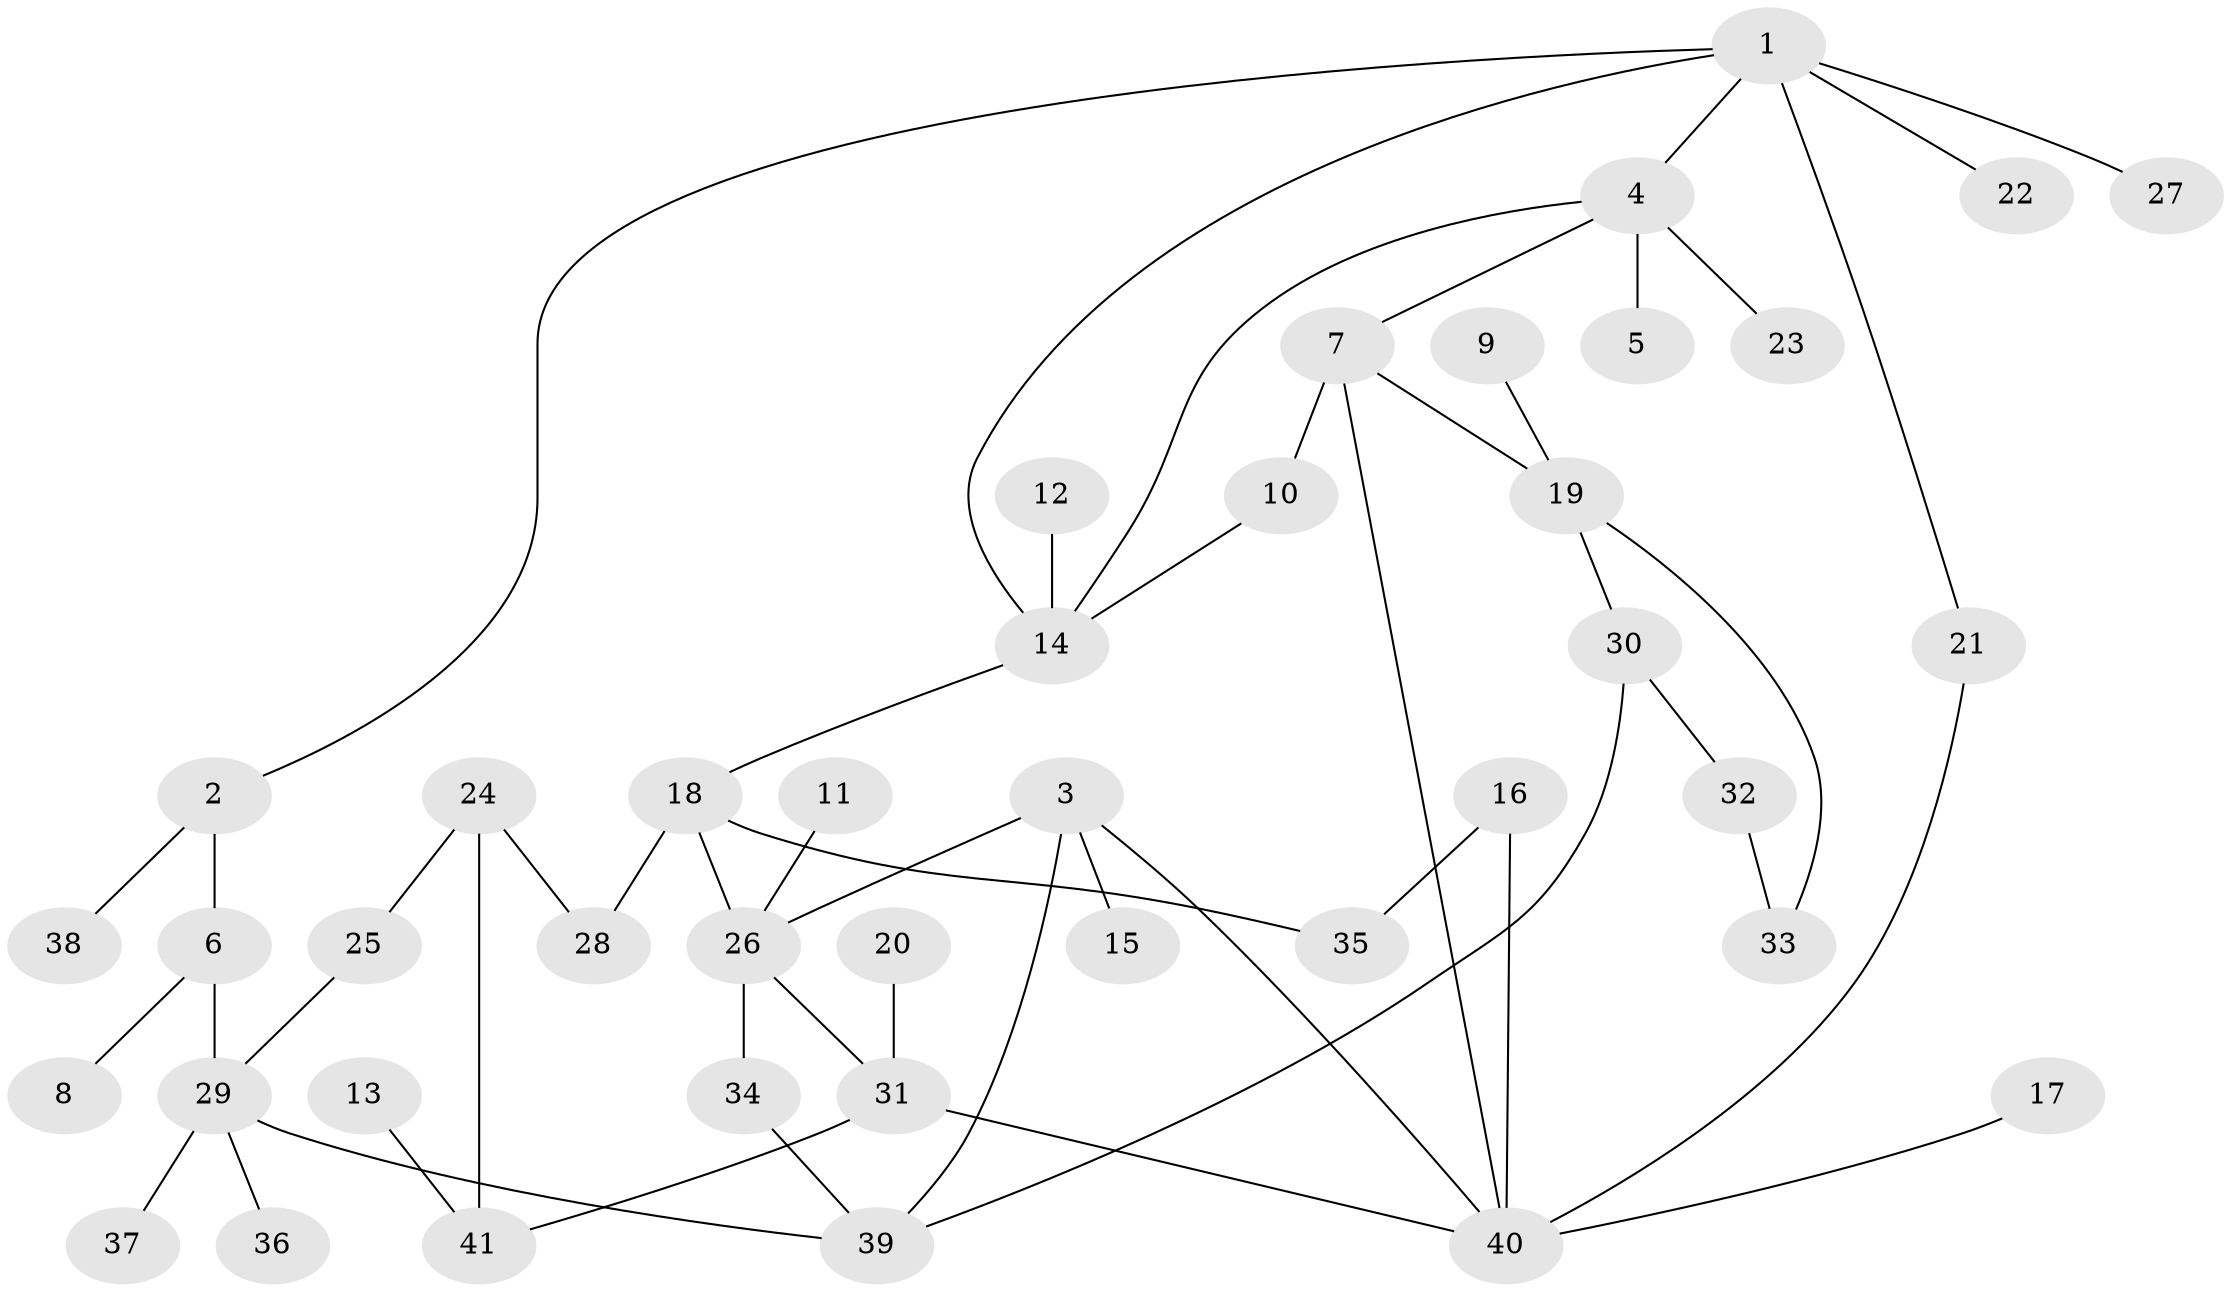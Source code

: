 // original degree distribution, {5: 0.024691358024691357, 3: 0.14814814814814814, 6: 0.024691358024691357, 4: 0.12345679012345678, 7: 0.012345679012345678, 2: 0.3333333333333333, 1: 0.3333333333333333}
// Generated by graph-tools (version 1.1) at 2025/49/03/09/25 03:49:23]
// undirected, 41 vertices, 52 edges
graph export_dot {
graph [start="1"]
  node [color=gray90,style=filled];
  1;
  2;
  3;
  4;
  5;
  6;
  7;
  8;
  9;
  10;
  11;
  12;
  13;
  14;
  15;
  16;
  17;
  18;
  19;
  20;
  21;
  22;
  23;
  24;
  25;
  26;
  27;
  28;
  29;
  30;
  31;
  32;
  33;
  34;
  35;
  36;
  37;
  38;
  39;
  40;
  41;
  1 -- 2 [weight=1.0];
  1 -- 4 [weight=1.0];
  1 -- 14 [weight=1.0];
  1 -- 21 [weight=1.0];
  1 -- 22 [weight=1.0];
  1 -- 27 [weight=1.0];
  2 -- 6 [weight=1.0];
  2 -- 38 [weight=1.0];
  3 -- 15 [weight=1.0];
  3 -- 26 [weight=1.0];
  3 -- 39 [weight=1.0];
  3 -- 40 [weight=1.0];
  4 -- 5 [weight=1.0];
  4 -- 7 [weight=1.0];
  4 -- 14 [weight=1.0];
  4 -- 23 [weight=1.0];
  6 -- 8 [weight=1.0];
  6 -- 29 [weight=1.0];
  7 -- 10 [weight=1.0];
  7 -- 19 [weight=1.0];
  7 -- 40 [weight=1.0];
  9 -- 19 [weight=1.0];
  10 -- 14 [weight=1.0];
  11 -- 26 [weight=1.0];
  12 -- 14 [weight=1.0];
  13 -- 41 [weight=1.0];
  14 -- 18 [weight=1.0];
  16 -- 35 [weight=1.0];
  16 -- 40 [weight=1.0];
  17 -- 40 [weight=1.0];
  18 -- 26 [weight=1.0];
  18 -- 28 [weight=2.0];
  18 -- 35 [weight=1.0];
  19 -- 30 [weight=1.0];
  19 -- 33 [weight=1.0];
  20 -- 31 [weight=1.0];
  21 -- 40 [weight=1.0];
  24 -- 25 [weight=1.0];
  24 -- 28 [weight=1.0];
  24 -- 41 [weight=1.0];
  25 -- 29 [weight=1.0];
  26 -- 31 [weight=1.0];
  26 -- 34 [weight=1.0];
  29 -- 36 [weight=1.0];
  29 -- 37 [weight=1.0];
  29 -- 39 [weight=1.0];
  30 -- 32 [weight=1.0];
  30 -- 39 [weight=1.0];
  31 -- 40 [weight=1.0];
  31 -- 41 [weight=1.0];
  32 -- 33 [weight=1.0];
  34 -- 39 [weight=1.0];
}
